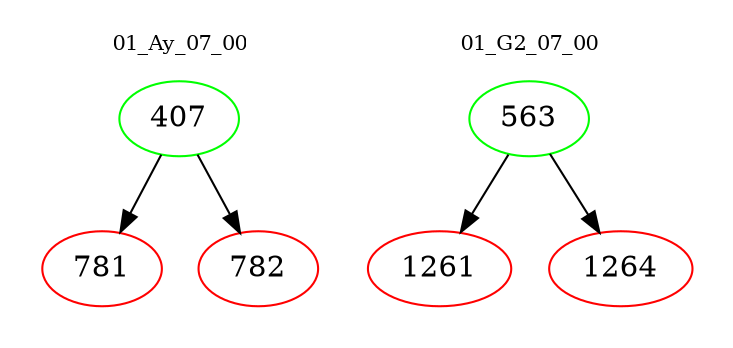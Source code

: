 digraph{
subgraph cluster_0 {
color = white
label = "01_Ay_07_00";
fontsize=10;
T0_407 [label="407", color="green"]
T0_407 -> T0_781 [color="black"]
T0_781 [label="781", color="red"]
T0_407 -> T0_782 [color="black"]
T0_782 [label="782", color="red"]
}
subgraph cluster_1 {
color = white
label = "01_G2_07_00";
fontsize=10;
T1_563 [label="563", color="green"]
T1_563 -> T1_1261 [color="black"]
T1_1261 [label="1261", color="red"]
T1_563 -> T1_1264 [color="black"]
T1_1264 [label="1264", color="red"]
}
}
